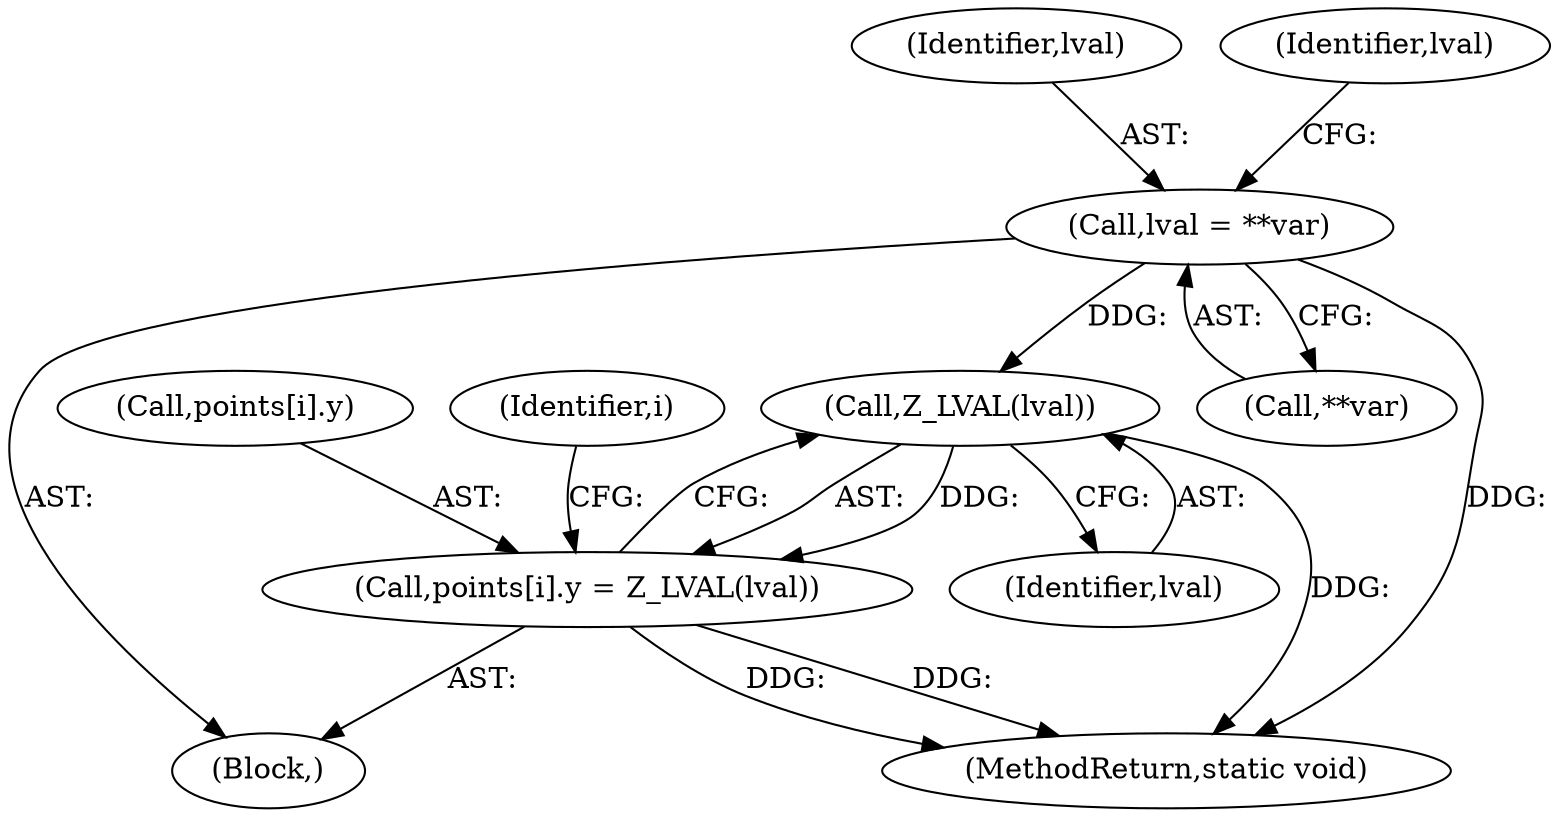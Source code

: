 digraph "0_php-src_2938329ce19cb8c4197dec146c3ec887c6f61d01_5@pointer" {
"1000252" [label="(Call,lval = **var)"];
"1000269" [label="(Call,Z_LVAL(lval))"];
"1000263" [label="(Call,points[i].y = Z_LVAL(lval))"];
"1000270" [label="(Identifier,lval)"];
"1000253" [label="(Identifier,lval)"];
"1000177" [label="(Identifier,i)"];
"1000252" [label="(Call,lval = **var)"];
"1000264" [label="(Call,points[i].y)"];
"1000269" [label="(Call,Z_LVAL(lval))"];
"1000250" [label="(Block,)"];
"1000263" [label="(Call,points[i].y = Z_LVAL(lval))"];
"1000259" [label="(Identifier,lval)"];
"1000254" [label="(Call,**var)"];
"1000299" [label="(MethodReturn,static void)"];
"1000252" -> "1000250"  [label="AST: "];
"1000252" -> "1000254"  [label="CFG: "];
"1000253" -> "1000252"  [label="AST: "];
"1000254" -> "1000252"  [label="AST: "];
"1000259" -> "1000252"  [label="CFG: "];
"1000252" -> "1000299"  [label="DDG: "];
"1000252" -> "1000269"  [label="DDG: "];
"1000269" -> "1000263"  [label="AST: "];
"1000269" -> "1000270"  [label="CFG: "];
"1000270" -> "1000269"  [label="AST: "];
"1000263" -> "1000269"  [label="CFG: "];
"1000269" -> "1000299"  [label="DDG: "];
"1000269" -> "1000263"  [label="DDG: "];
"1000263" -> "1000250"  [label="AST: "];
"1000264" -> "1000263"  [label="AST: "];
"1000177" -> "1000263"  [label="CFG: "];
"1000263" -> "1000299"  [label="DDG: "];
"1000263" -> "1000299"  [label="DDG: "];
}
